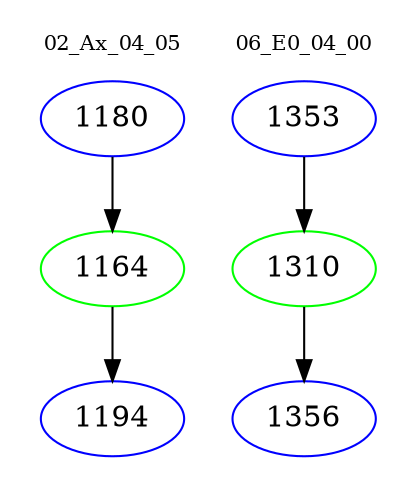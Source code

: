 digraph{
subgraph cluster_0 {
color = white
label = "02_Ax_04_05";
fontsize=10;
T0_1180 [label="1180", color="blue"]
T0_1180 -> T0_1164 [color="black"]
T0_1164 [label="1164", color="green"]
T0_1164 -> T0_1194 [color="black"]
T0_1194 [label="1194", color="blue"]
}
subgraph cluster_1 {
color = white
label = "06_E0_04_00";
fontsize=10;
T1_1353 [label="1353", color="blue"]
T1_1353 -> T1_1310 [color="black"]
T1_1310 [label="1310", color="green"]
T1_1310 -> T1_1356 [color="black"]
T1_1356 [label="1356", color="blue"]
}
}
